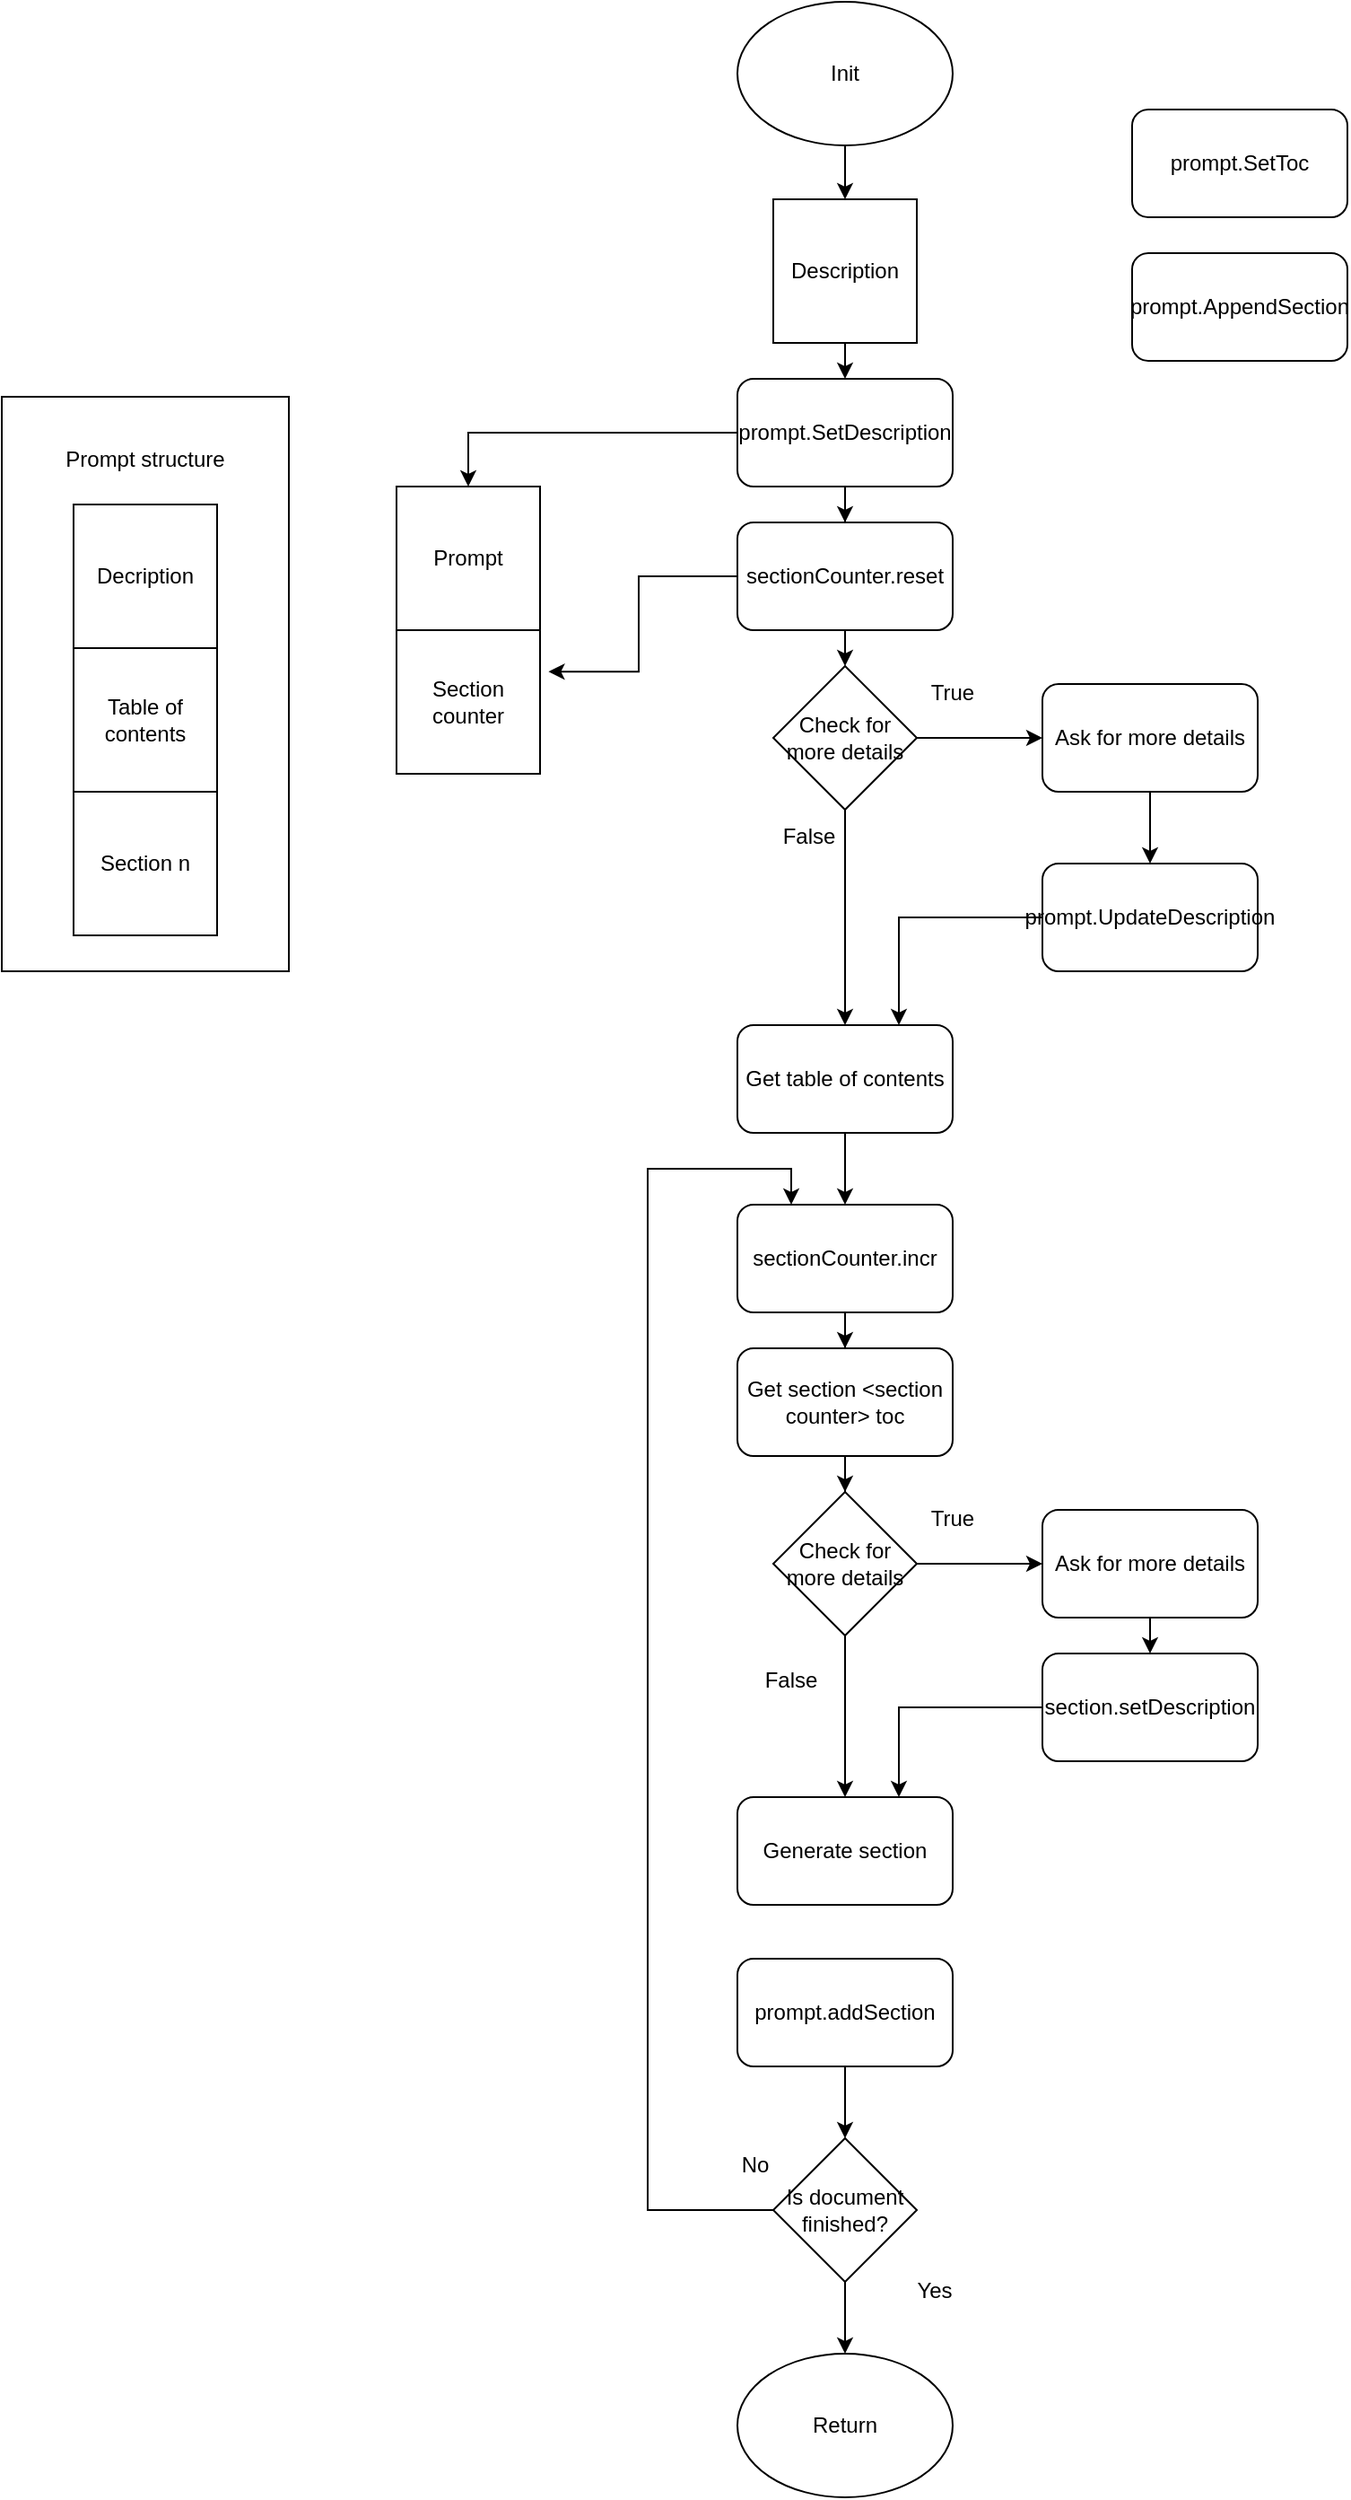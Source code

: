 <mxfile version="21.7.4" type="device">
  <diagram name="Page-1" id="YbhR9tWAV1tTzsC1S4DS">
    <mxGraphModel dx="2514" dy="1331" grid="1" gridSize="10" guides="1" tooltips="1" connect="1" arrows="1" fold="1" page="1" pageScale="1" pageWidth="1100" pageHeight="1700" math="0" shadow="0">
      <root>
        <mxCell id="0" />
        <mxCell id="1" parent="0" />
        <mxCell id="x3Qhe64aSPMRLp8mbO2n-8" value="" style="group" vertex="1" connectable="0" parent="1">
          <mxGeometry x="40" y="230" width="160" height="320" as="geometry" />
        </mxCell>
        <mxCell id="x3Qhe64aSPMRLp8mbO2n-5" value="" style="rounded=0;whiteSpace=wrap;html=1;" vertex="1" parent="x3Qhe64aSPMRLp8mbO2n-8">
          <mxGeometry width="160" height="320" as="geometry" />
        </mxCell>
        <mxCell id="x3Qhe64aSPMRLp8mbO2n-1" value="Decription" style="whiteSpace=wrap;html=1;aspect=fixed;" vertex="1" parent="x3Qhe64aSPMRLp8mbO2n-8">
          <mxGeometry x="40" y="60" width="80" height="80" as="geometry" />
        </mxCell>
        <mxCell id="x3Qhe64aSPMRLp8mbO2n-2" value="Table of contents" style="whiteSpace=wrap;html=1;aspect=fixed;" vertex="1" parent="x3Qhe64aSPMRLp8mbO2n-8">
          <mxGeometry x="40" y="140" width="80" height="80" as="geometry" />
        </mxCell>
        <mxCell id="x3Qhe64aSPMRLp8mbO2n-3" value="Section n" style="whiteSpace=wrap;html=1;aspect=fixed;" vertex="1" parent="x3Qhe64aSPMRLp8mbO2n-8">
          <mxGeometry x="40" y="220" width="80" height="80" as="geometry" />
        </mxCell>
        <mxCell id="x3Qhe64aSPMRLp8mbO2n-7" value="Prompt structure" style="text;html=1;strokeColor=none;fillColor=none;align=center;verticalAlign=middle;whiteSpace=wrap;rounded=0;" vertex="1" parent="x3Qhe64aSPMRLp8mbO2n-8">
          <mxGeometry x="10" y="20" width="140" height="30" as="geometry" />
        </mxCell>
        <mxCell id="x3Qhe64aSPMRLp8mbO2n-19" style="edgeStyle=orthogonalEdgeStyle;rounded=0;orthogonalLoop=1;jettySize=auto;html=1;exitX=0.5;exitY=1;exitDx=0;exitDy=0;entryX=0.5;entryY=0;entryDx=0;entryDy=0;" edge="1" parent="1" source="x3Qhe64aSPMRLp8mbO2n-9" target="x3Qhe64aSPMRLp8mbO2n-12">
          <mxGeometry relative="1" as="geometry" />
        </mxCell>
        <mxCell id="x3Qhe64aSPMRLp8mbO2n-9" value="Description" style="whiteSpace=wrap;html=1;aspect=fixed;" vertex="1" parent="1">
          <mxGeometry x="470" y="120" width="80" height="80" as="geometry" />
        </mxCell>
        <mxCell id="x3Qhe64aSPMRLp8mbO2n-39" style="edgeStyle=orthogonalEdgeStyle;rounded=0;orthogonalLoop=1;jettySize=auto;html=1;entryX=0.5;entryY=0;entryDx=0;entryDy=0;" edge="1" parent="1" source="x3Qhe64aSPMRLp8mbO2n-10" target="x3Qhe64aSPMRLp8mbO2n-38">
          <mxGeometry relative="1" as="geometry" />
        </mxCell>
        <mxCell id="x3Qhe64aSPMRLp8mbO2n-10" value="&lt;div&gt;Get table of contents&lt;/div&gt;" style="rounded=1;whiteSpace=wrap;html=1;" vertex="1" parent="1">
          <mxGeometry x="450" y="580" width="120" height="60" as="geometry" />
        </mxCell>
        <mxCell id="x3Qhe64aSPMRLp8mbO2n-18" style="edgeStyle=orthogonalEdgeStyle;rounded=0;orthogonalLoop=1;jettySize=auto;html=1;entryX=0.5;entryY=0;entryDx=0;entryDy=0;" edge="1" parent="1" source="x3Qhe64aSPMRLp8mbO2n-12" target="x3Qhe64aSPMRLp8mbO2n-11">
          <mxGeometry relative="1" as="geometry" />
        </mxCell>
        <mxCell id="x3Qhe64aSPMRLp8mbO2n-22" style="edgeStyle=orthogonalEdgeStyle;rounded=0;orthogonalLoop=1;jettySize=auto;html=1;entryX=0.5;entryY=0;entryDx=0;entryDy=0;" edge="1" parent="1" source="x3Qhe64aSPMRLp8mbO2n-12" target="x3Qhe64aSPMRLp8mbO2n-21">
          <mxGeometry relative="1" as="geometry" />
        </mxCell>
        <mxCell id="x3Qhe64aSPMRLp8mbO2n-12" value="prompt.SetDescription" style="rounded=1;whiteSpace=wrap;html=1;" vertex="1" parent="1">
          <mxGeometry x="450" y="220" width="120" height="60" as="geometry" />
        </mxCell>
        <mxCell id="x3Qhe64aSPMRLp8mbO2n-13" value="prompt.SetToc" style="rounded=1;whiteSpace=wrap;html=1;" vertex="1" parent="1">
          <mxGeometry x="670" y="70" width="120" height="60" as="geometry" />
        </mxCell>
        <mxCell id="x3Qhe64aSPMRLp8mbO2n-14" value="prompt.AppendSection" style="rounded=1;whiteSpace=wrap;html=1;" vertex="1" parent="1">
          <mxGeometry x="670" y="150" width="120" height="60" as="geometry" />
        </mxCell>
        <mxCell id="x3Qhe64aSPMRLp8mbO2n-25" style="edgeStyle=orthogonalEdgeStyle;rounded=0;orthogonalLoop=1;jettySize=auto;html=1;exitX=0.5;exitY=1;exitDx=0;exitDy=0;entryX=0.5;entryY=0;entryDx=0;entryDy=0;" edge="1" parent="1" source="x3Qhe64aSPMRLp8mbO2n-15" target="x3Qhe64aSPMRLp8mbO2n-9">
          <mxGeometry relative="1" as="geometry" />
        </mxCell>
        <mxCell id="x3Qhe64aSPMRLp8mbO2n-15" value="Init" style="ellipse;whiteSpace=wrap;html=1;" vertex="1" parent="1">
          <mxGeometry x="450" y="10" width="120" height="80" as="geometry" />
        </mxCell>
        <mxCell id="x3Qhe64aSPMRLp8mbO2n-23" style="edgeStyle=orthogonalEdgeStyle;rounded=0;orthogonalLoop=1;jettySize=auto;html=1;entryX=1.059;entryY=0.289;entryDx=0;entryDy=0;entryPerimeter=0;" edge="1" parent="1" source="x3Qhe64aSPMRLp8mbO2n-21" target="x3Qhe64aSPMRLp8mbO2n-20">
          <mxGeometry relative="1" as="geometry" />
        </mxCell>
        <mxCell id="x3Qhe64aSPMRLp8mbO2n-29" style="edgeStyle=orthogonalEdgeStyle;rounded=0;orthogonalLoop=1;jettySize=auto;html=1;exitX=0.5;exitY=1;exitDx=0;exitDy=0;entryX=0.5;entryY=0;entryDx=0;entryDy=0;" edge="1" parent="1" source="x3Qhe64aSPMRLp8mbO2n-21" target="x3Qhe64aSPMRLp8mbO2n-28">
          <mxGeometry relative="1" as="geometry" />
        </mxCell>
        <mxCell id="x3Qhe64aSPMRLp8mbO2n-21" value="&lt;div&gt;sectionCounter.reset&lt;/div&gt;" style="rounded=1;whiteSpace=wrap;html=1;" vertex="1" parent="1">
          <mxGeometry x="450" y="300" width="120" height="60" as="geometry" />
        </mxCell>
        <mxCell id="x3Qhe64aSPMRLp8mbO2n-24" value="" style="group" vertex="1" connectable="0" parent="1">
          <mxGeometry x="260" y="280" width="80" height="160" as="geometry" />
        </mxCell>
        <mxCell id="x3Qhe64aSPMRLp8mbO2n-11" value="Prompt" style="whiteSpace=wrap;html=1;aspect=fixed;" vertex="1" parent="x3Qhe64aSPMRLp8mbO2n-24">
          <mxGeometry width="80" height="80" as="geometry" />
        </mxCell>
        <mxCell id="x3Qhe64aSPMRLp8mbO2n-20" value="&lt;div&gt;Section&lt;/div&gt;&lt;div&gt;counter&lt;/div&gt;" style="whiteSpace=wrap;html=1;aspect=fixed;" vertex="1" parent="x3Qhe64aSPMRLp8mbO2n-24">
          <mxGeometry y="80" width="80" height="80" as="geometry" />
        </mxCell>
        <mxCell id="x3Qhe64aSPMRLp8mbO2n-32" style="edgeStyle=orthogonalEdgeStyle;rounded=0;orthogonalLoop=1;jettySize=auto;html=1;entryX=0.5;entryY=0;entryDx=0;entryDy=0;" edge="1" parent="1" source="x3Qhe64aSPMRLp8mbO2n-26" target="x3Qhe64aSPMRLp8mbO2n-31">
          <mxGeometry relative="1" as="geometry" />
        </mxCell>
        <mxCell id="x3Qhe64aSPMRLp8mbO2n-26" value="Ask for more details" style="rounded=1;whiteSpace=wrap;html=1;" vertex="1" parent="1">
          <mxGeometry x="620" y="390" width="120" height="60" as="geometry" />
        </mxCell>
        <mxCell id="x3Qhe64aSPMRLp8mbO2n-30" style="edgeStyle=orthogonalEdgeStyle;rounded=0;orthogonalLoop=1;jettySize=auto;html=1;entryX=0;entryY=0.5;entryDx=0;entryDy=0;" edge="1" parent="1" source="x3Qhe64aSPMRLp8mbO2n-28" target="x3Qhe64aSPMRLp8mbO2n-26">
          <mxGeometry relative="1" as="geometry" />
        </mxCell>
        <mxCell id="x3Qhe64aSPMRLp8mbO2n-34" style="edgeStyle=orthogonalEdgeStyle;rounded=0;orthogonalLoop=1;jettySize=auto;html=1;entryX=0.5;entryY=0;entryDx=0;entryDy=0;" edge="1" parent="1" source="x3Qhe64aSPMRLp8mbO2n-28" target="x3Qhe64aSPMRLp8mbO2n-10">
          <mxGeometry relative="1" as="geometry" />
        </mxCell>
        <mxCell id="x3Qhe64aSPMRLp8mbO2n-28" value="Check for more details" style="rhombus;whiteSpace=wrap;html=1;" vertex="1" parent="1">
          <mxGeometry x="470" y="380" width="80" height="80" as="geometry" />
        </mxCell>
        <mxCell id="x3Qhe64aSPMRLp8mbO2n-33" style="edgeStyle=orthogonalEdgeStyle;rounded=0;orthogonalLoop=1;jettySize=auto;html=1;entryX=0.75;entryY=0;entryDx=0;entryDy=0;" edge="1" parent="1" source="x3Qhe64aSPMRLp8mbO2n-31" target="x3Qhe64aSPMRLp8mbO2n-10">
          <mxGeometry relative="1" as="geometry" />
        </mxCell>
        <mxCell id="x3Qhe64aSPMRLp8mbO2n-31" value="prompt.UpdateDescription" style="rounded=1;whiteSpace=wrap;html=1;" vertex="1" parent="1">
          <mxGeometry x="620" y="490" width="120" height="60" as="geometry" />
        </mxCell>
        <mxCell id="x3Qhe64aSPMRLp8mbO2n-35" value="True" style="text;html=1;strokeColor=none;fillColor=none;align=center;verticalAlign=middle;whiteSpace=wrap;rounded=0;" vertex="1" parent="1">
          <mxGeometry x="540" y="380" width="60" height="30" as="geometry" />
        </mxCell>
        <mxCell id="x3Qhe64aSPMRLp8mbO2n-36" value="&lt;div&gt;False&lt;/div&gt;" style="text;html=1;strokeColor=none;fillColor=none;align=center;verticalAlign=middle;whiteSpace=wrap;rounded=0;" vertex="1" parent="1">
          <mxGeometry x="460" y="460" width="60" height="30" as="geometry" />
        </mxCell>
        <mxCell id="x3Qhe64aSPMRLp8mbO2n-42" style="edgeStyle=orthogonalEdgeStyle;rounded=0;orthogonalLoop=1;jettySize=auto;html=1;entryX=0.5;entryY=0;entryDx=0;entryDy=0;" edge="1" parent="1" source="x3Qhe64aSPMRLp8mbO2n-37" target="x3Qhe64aSPMRLp8mbO2n-41">
          <mxGeometry relative="1" as="geometry" />
        </mxCell>
        <mxCell id="x3Qhe64aSPMRLp8mbO2n-37" value="&lt;div&gt;Get section &amp;lt;section counter&amp;gt; toc&lt;br&gt;&lt;/div&gt;" style="rounded=1;whiteSpace=wrap;html=1;" vertex="1" parent="1">
          <mxGeometry x="450" y="760" width="120" height="60" as="geometry" />
        </mxCell>
        <mxCell id="x3Qhe64aSPMRLp8mbO2n-40" style="edgeStyle=orthogonalEdgeStyle;rounded=0;orthogonalLoop=1;jettySize=auto;html=1;entryX=0.5;entryY=0;entryDx=0;entryDy=0;" edge="1" parent="1" source="x3Qhe64aSPMRLp8mbO2n-38" target="x3Qhe64aSPMRLp8mbO2n-37">
          <mxGeometry relative="1" as="geometry" />
        </mxCell>
        <mxCell id="x3Qhe64aSPMRLp8mbO2n-38" value="&lt;div&gt;sectionCounter.incr&lt;/div&gt;" style="rounded=1;whiteSpace=wrap;html=1;" vertex="1" parent="1">
          <mxGeometry x="450" y="680" width="120" height="60" as="geometry" />
        </mxCell>
        <mxCell id="x3Qhe64aSPMRLp8mbO2n-46" style="edgeStyle=orthogonalEdgeStyle;rounded=0;orthogonalLoop=1;jettySize=auto;html=1;entryX=0;entryY=0.5;entryDx=0;entryDy=0;" edge="1" parent="1" source="x3Qhe64aSPMRLp8mbO2n-41" target="x3Qhe64aSPMRLp8mbO2n-43">
          <mxGeometry relative="1" as="geometry" />
        </mxCell>
        <mxCell id="x3Qhe64aSPMRLp8mbO2n-49" style="edgeStyle=orthogonalEdgeStyle;rounded=0;orthogonalLoop=1;jettySize=auto;html=1;exitX=0.5;exitY=1;exitDx=0;exitDy=0;entryX=0.5;entryY=0;entryDx=0;entryDy=0;" edge="1" parent="1" source="x3Qhe64aSPMRLp8mbO2n-41" target="x3Qhe64aSPMRLp8mbO2n-48">
          <mxGeometry relative="1" as="geometry" />
        </mxCell>
        <mxCell id="x3Qhe64aSPMRLp8mbO2n-41" value="Check for more details" style="rhombus;whiteSpace=wrap;html=1;" vertex="1" parent="1">
          <mxGeometry x="470" y="840" width="80" height="80" as="geometry" />
        </mxCell>
        <mxCell id="x3Qhe64aSPMRLp8mbO2n-51" style="edgeStyle=orthogonalEdgeStyle;rounded=0;orthogonalLoop=1;jettySize=auto;html=1;exitX=0.5;exitY=1;exitDx=0;exitDy=0;entryX=0.5;entryY=0;entryDx=0;entryDy=0;" edge="1" parent="1" source="x3Qhe64aSPMRLp8mbO2n-43" target="x3Qhe64aSPMRLp8mbO2n-47">
          <mxGeometry relative="1" as="geometry" />
        </mxCell>
        <mxCell id="x3Qhe64aSPMRLp8mbO2n-43" value="Ask for more details" style="rounded=1;whiteSpace=wrap;html=1;" vertex="1" parent="1">
          <mxGeometry x="620" y="850" width="120" height="60" as="geometry" />
        </mxCell>
        <mxCell id="x3Qhe64aSPMRLp8mbO2n-44" value="True" style="text;html=1;strokeColor=none;fillColor=none;align=center;verticalAlign=middle;whiteSpace=wrap;rounded=0;" vertex="1" parent="1">
          <mxGeometry x="540" y="840" width="60" height="30" as="geometry" />
        </mxCell>
        <mxCell id="x3Qhe64aSPMRLp8mbO2n-45" value="&lt;div&gt;False&lt;/div&gt;" style="text;html=1;strokeColor=none;fillColor=none;align=center;verticalAlign=middle;whiteSpace=wrap;rounded=0;" vertex="1" parent="1">
          <mxGeometry x="450" y="930" width="60" height="30" as="geometry" />
        </mxCell>
        <mxCell id="x3Qhe64aSPMRLp8mbO2n-52" style="edgeStyle=orthogonalEdgeStyle;rounded=0;orthogonalLoop=1;jettySize=auto;html=1;entryX=0.75;entryY=0;entryDx=0;entryDy=0;" edge="1" parent="1" source="x3Qhe64aSPMRLp8mbO2n-47" target="x3Qhe64aSPMRLp8mbO2n-48">
          <mxGeometry relative="1" as="geometry" />
        </mxCell>
        <mxCell id="x3Qhe64aSPMRLp8mbO2n-47" value="section.setDescription" style="rounded=1;whiteSpace=wrap;html=1;" vertex="1" parent="1">
          <mxGeometry x="620" y="930" width="120" height="60" as="geometry" />
        </mxCell>
        <mxCell id="x3Qhe64aSPMRLp8mbO2n-48" value="&lt;div&gt;Generate section&lt;/div&gt;" style="rounded=1;whiteSpace=wrap;html=1;" vertex="1" parent="1">
          <mxGeometry x="450" y="1010" width="120" height="60" as="geometry" />
        </mxCell>
        <mxCell id="x3Qhe64aSPMRLp8mbO2n-56" style="edgeStyle=orthogonalEdgeStyle;rounded=0;orthogonalLoop=1;jettySize=auto;html=1;exitX=0.5;exitY=1;exitDx=0;exitDy=0;entryX=0.5;entryY=0;entryDx=0;entryDy=0;" edge="1" parent="1" source="x3Qhe64aSPMRLp8mbO2n-54" target="x3Qhe64aSPMRLp8mbO2n-55">
          <mxGeometry relative="1" as="geometry" />
        </mxCell>
        <mxCell id="x3Qhe64aSPMRLp8mbO2n-54" value="&lt;div&gt;prompt.addSection&lt;/div&gt;" style="rounded=1;whiteSpace=wrap;html=1;" vertex="1" parent="1">
          <mxGeometry x="450" y="1100" width="120" height="60" as="geometry" />
        </mxCell>
        <mxCell id="x3Qhe64aSPMRLp8mbO2n-60" style="edgeStyle=orthogonalEdgeStyle;rounded=0;orthogonalLoop=1;jettySize=auto;html=1;exitX=0.5;exitY=1;exitDx=0;exitDy=0;" edge="1" parent="1" source="x3Qhe64aSPMRLp8mbO2n-55" target="x3Qhe64aSPMRLp8mbO2n-58">
          <mxGeometry relative="1" as="geometry" />
        </mxCell>
        <mxCell id="x3Qhe64aSPMRLp8mbO2n-61" style="edgeStyle=orthogonalEdgeStyle;rounded=0;orthogonalLoop=1;jettySize=auto;html=1;exitX=0;exitY=0.5;exitDx=0;exitDy=0;entryX=0.25;entryY=0;entryDx=0;entryDy=0;" edge="1" parent="1" source="x3Qhe64aSPMRLp8mbO2n-55" target="x3Qhe64aSPMRLp8mbO2n-38">
          <mxGeometry relative="1" as="geometry">
            <mxPoint x="390" y="670" as="targetPoint" />
            <Array as="points">
              <mxPoint x="400" y="1240" />
              <mxPoint x="400" y="660" />
              <mxPoint x="480" y="660" />
            </Array>
          </mxGeometry>
        </mxCell>
        <mxCell id="x3Qhe64aSPMRLp8mbO2n-55" value="&lt;div&gt;Is document&lt;/div&gt;&lt;div&gt;finished?&lt;/div&gt;" style="rhombus;whiteSpace=wrap;html=1;" vertex="1" parent="1">
          <mxGeometry x="470" y="1200" width="80" height="80" as="geometry" />
        </mxCell>
        <mxCell id="x3Qhe64aSPMRLp8mbO2n-57" value="&lt;div&gt;No&lt;/div&gt;" style="text;html=1;strokeColor=none;fillColor=none;align=center;verticalAlign=middle;whiteSpace=wrap;rounded=0;" vertex="1" parent="1">
          <mxGeometry x="430" y="1200" width="60" height="30" as="geometry" />
        </mxCell>
        <mxCell id="x3Qhe64aSPMRLp8mbO2n-58" value="&lt;div&gt;Return&lt;/div&gt;" style="ellipse;whiteSpace=wrap;html=1;" vertex="1" parent="1">
          <mxGeometry x="450" y="1320" width="120" height="80" as="geometry" />
        </mxCell>
        <mxCell id="x3Qhe64aSPMRLp8mbO2n-59" value="Yes" style="text;html=1;strokeColor=none;fillColor=none;align=center;verticalAlign=middle;whiteSpace=wrap;rounded=0;" vertex="1" parent="1">
          <mxGeometry x="530" y="1270" width="60" height="30" as="geometry" />
        </mxCell>
      </root>
    </mxGraphModel>
  </diagram>
</mxfile>
